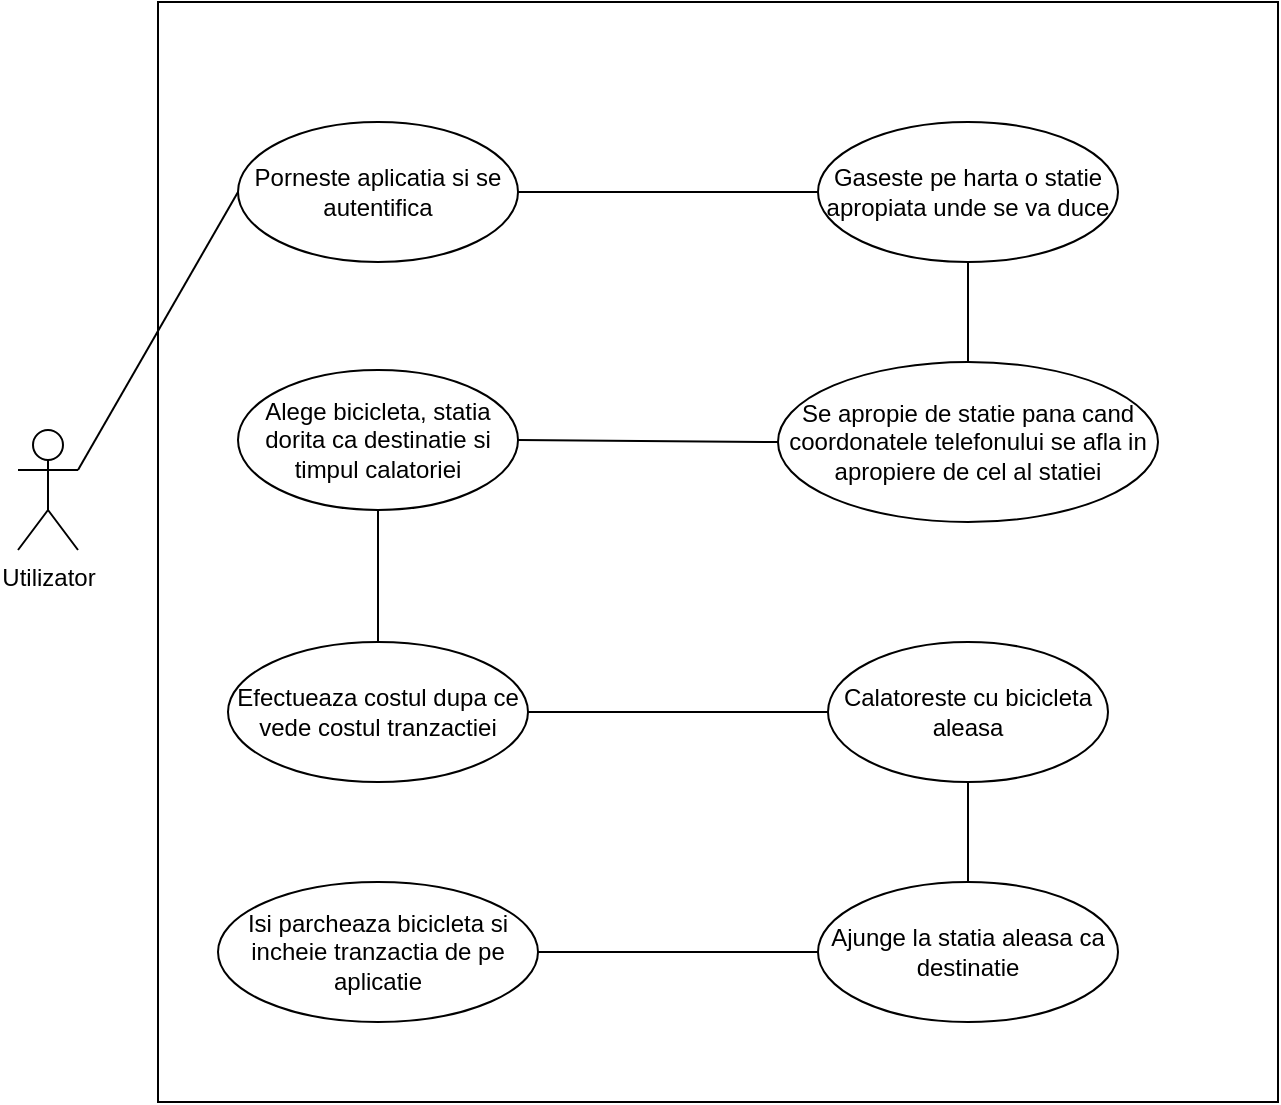 <mxfile version="13.0.1"><diagram id="BA49mnjm-hA8X0DSpxoX" name="Page-1"><mxGraphModel dx="1422" dy="794" grid="1" gridSize="10" guides="1" tooltips="1" connect="1" arrows="1" fold="1" page="1" pageScale="1" pageWidth="850" pageHeight="1100" math="0" shadow="0"><root><mxCell id="0"/><mxCell id="1" parent="0"/><mxCell id="d4Wn5pTEFJ4Oij8OPfyf-1" value="" style="rounded=0;whiteSpace=wrap;html=1;" vertex="1" parent="1"><mxGeometry x="140" y="130" width="560" height="550" as="geometry"/></mxCell><mxCell id="d4Wn5pTEFJ4Oij8OPfyf-2" value="Utilizator" style="shape=umlActor;html=1;verticalLabelPosition=bottom;verticalAlign=top;align=center;" vertex="1" parent="1"><mxGeometry x="70" y="344" width="30" height="60" as="geometry"/></mxCell><mxCell id="d4Wn5pTEFJ4Oij8OPfyf-3" value="Porneste aplicatia si se autentifica" style="ellipse;whiteSpace=wrap;html=1;" vertex="1" parent="1"><mxGeometry x="180" y="190" width="140" height="70" as="geometry"/></mxCell><mxCell id="d4Wn5pTEFJ4Oij8OPfyf-4" value="" style="edgeStyle=none;html=1;endArrow=none;verticalAlign=bottom;entryX=0;entryY=0.5;entryDx=0;entryDy=0;exitX=1;exitY=0.333;exitDx=0;exitDy=0;exitPerimeter=0;" edge="1" parent="1" source="d4Wn5pTEFJ4Oij8OPfyf-2" target="d4Wn5pTEFJ4Oij8OPfyf-3"><mxGeometry width="160" relative="1" as="geometry"><mxPoint x="20" y="460" as="sourcePoint"/><mxPoint x="180" y="460" as="targetPoint"/></mxGeometry></mxCell><mxCell id="d4Wn5pTEFJ4Oij8OPfyf-5" value="Gaseste pe harta o statie apropiata unde se va duce" style="ellipse;whiteSpace=wrap;html=1;" vertex="1" parent="1"><mxGeometry x="470" y="190" width="150" height="70" as="geometry"/></mxCell><mxCell id="d4Wn5pTEFJ4Oij8OPfyf-6" value="" style="edgeStyle=none;html=1;endArrow=none;verticalAlign=bottom;exitX=0;exitY=0.5;exitDx=0;exitDy=0;entryX=1;entryY=0.5;entryDx=0;entryDy=0;" edge="1" parent="1" source="d4Wn5pTEFJ4Oij8OPfyf-5" target="d4Wn5pTEFJ4Oij8OPfyf-3"><mxGeometry width="160" relative="1" as="geometry"><mxPoint x="400" y="430" as="sourcePoint"/><mxPoint x="560" y="430" as="targetPoint"/></mxGeometry></mxCell><mxCell id="d4Wn5pTEFJ4Oij8OPfyf-7" value="Se apropie de statie pana cand coordonatele telefonului se afla in apropiere de cel al statiei" style="ellipse;whiteSpace=wrap;html=1;" vertex="1" parent="1"><mxGeometry x="450" y="310" width="190" height="80" as="geometry"/></mxCell><mxCell id="d4Wn5pTEFJ4Oij8OPfyf-8" value="" style="edgeStyle=none;html=1;endArrow=none;verticalAlign=bottom;entryX=0.5;entryY=0;entryDx=0;entryDy=0;exitX=0.5;exitY=1;exitDx=0;exitDy=0;" edge="1" parent="1" source="d4Wn5pTEFJ4Oij8OPfyf-5" target="d4Wn5pTEFJ4Oij8OPfyf-7"><mxGeometry width="160" relative="1" as="geometry"><mxPoint x="320" y="320" as="sourcePoint"/><mxPoint x="480" y="320" as="targetPoint"/></mxGeometry></mxCell><mxCell id="d4Wn5pTEFJ4Oij8OPfyf-9" value="Alege bicicleta, statia dorita ca destinatie si timpul calatoriei" style="ellipse;whiteSpace=wrap;html=1;" vertex="1" parent="1"><mxGeometry x="180" y="314" width="140" height="70" as="geometry"/></mxCell><mxCell id="d4Wn5pTEFJ4Oij8OPfyf-10" value="" style="edgeStyle=none;html=1;endArrow=none;verticalAlign=bottom;entryX=0;entryY=0.5;entryDx=0;entryDy=0;exitX=1;exitY=0.5;exitDx=0;exitDy=0;" edge="1" parent="1" source="d4Wn5pTEFJ4Oij8OPfyf-9" target="d4Wn5pTEFJ4Oij8OPfyf-7"><mxGeometry width="160" relative="1" as="geometry"><mxPoint x="260" y="440" as="sourcePoint"/><mxPoint x="420" y="440" as="targetPoint"/></mxGeometry></mxCell><mxCell id="d4Wn5pTEFJ4Oij8OPfyf-11" value="Efectueaza costul dupa ce vede costul tranzactiei" style="ellipse;whiteSpace=wrap;html=1;" vertex="1" parent="1"><mxGeometry x="175" y="450" width="150" height="70" as="geometry"/></mxCell><mxCell id="d4Wn5pTEFJ4Oij8OPfyf-12" value="" style="edgeStyle=none;html=1;endArrow=none;verticalAlign=bottom;exitX=0.5;exitY=1;exitDx=0;exitDy=0;entryX=0.5;entryY=0;entryDx=0;entryDy=0;" edge="1" parent="1" source="d4Wn5pTEFJ4Oij8OPfyf-9" target="d4Wn5pTEFJ4Oij8OPfyf-11"><mxGeometry width="160" relative="1" as="geometry"><mxPoint x="390" y="480" as="sourcePoint"/><mxPoint x="550" y="480" as="targetPoint"/></mxGeometry></mxCell><mxCell id="d4Wn5pTEFJ4Oij8OPfyf-13" value="Calatoreste cu bicicleta aleasa" style="ellipse;whiteSpace=wrap;html=1;" vertex="1" parent="1"><mxGeometry x="475" y="450" width="140" height="70" as="geometry"/></mxCell><mxCell id="d4Wn5pTEFJ4Oij8OPfyf-14" value="" style="edgeStyle=none;html=1;endArrow=none;verticalAlign=bottom;exitX=1;exitY=0.5;exitDx=0;exitDy=0;entryX=0;entryY=0.5;entryDx=0;entryDy=0;" edge="1" parent="1" source="d4Wn5pTEFJ4Oij8OPfyf-11" target="d4Wn5pTEFJ4Oij8OPfyf-13"><mxGeometry width="160" relative="1" as="geometry"><mxPoint x="340" y="540" as="sourcePoint"/><mxPoint x="500" y="540" as="targetPoint"/></mxGeometry></mxCell><mxCell id="d4Wn5pTEFJ4Oij8OPfyf-15" value="Ajunge la statia aleasa ca destinatie" style="ellipse;whiteSpace=wrap;html=1;" vertex="1" parent="1"><mxGeometry x="470" y="570" width="150" height="70" as="geometry"/></mxCell><mxCell id="d4Wn5pTEFJ4Oij8OPfyf-16" value="" style="edgeStyle=none;html=1;endArrow=none;verticalAlign=bottom;entryX=0.5;entryY=1;entryDx=0;entryDy=0;exitX=0.5;exitY=0;exitDx=0;exitDy=0;" edge="1" parent="1" source="d4Wn5pTEFJ4Oij8OPfyf-15" target="d4Wn5pTEFJ4Oij8OPfyf-13"><mxGeometry width="160" relative="1" as="geometry"><mxPoint x="330" y="580" as="sourcePoint"/><mxPoint x="490" y="580" as="targetPoint"/></mxGeometry></mxCell><mxCell id="d4Wn5pTEFJ4Oij8OPfyf-17" value="Isi parcheaza bicicleta si incheie tranzactia de pe aplicatie" style="ellipse;whiteSpace=wrap;html=1;" vertex="1" parent="1"><mxGeometry x="170" y="570" width="160" height="70" as="geometry"/></mxCell><mxCell id="d4Wn5pTEFJ4Oij8OPfyf-18" value="" style="edgeStyle=none;html=1;endArrow=none;verticalAlign=bottom;entryX=0;entryY=0.5;entryDx=0;entryDy=0;exitX=1;exitY=0.5;exitDx=0;exitDy=0;" edge="1" parent="1" source="d4Wn5pTEFJ4Oij8OPfyf-17" target="d4Wn5pTEFJ4Oij8OPfyf-15"><mxGeometry width="160" relative="1" as="geometry"><mxPoint x="290" y="550" as="sourcePoint"/><mxPoint x="450" y="550" as="targetPoint"/></mxGeometry></mxCell></root></mxGraphModel></diagram></mxfile>